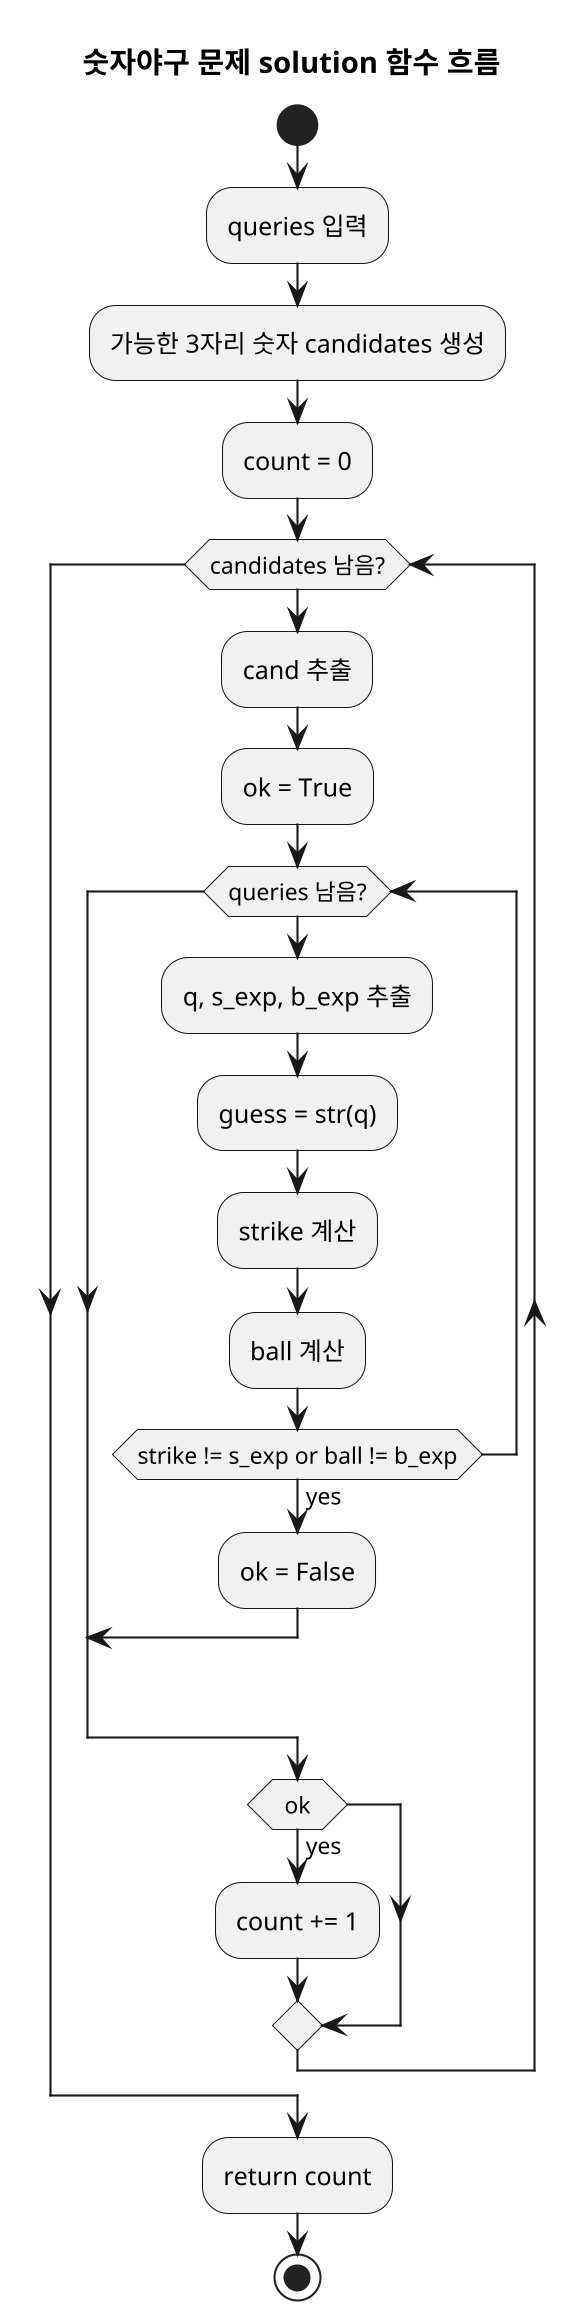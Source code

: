 @startuml
skinparam dpi 200
title 숫자야구 문제 solution 함수 흐름

start

:queries 입력;
:가능한 3자리 숫자 candidates 생성;
:count = 0;

while (candidates 남음?)
  :cand 추출;
  :ok = True;
  while (queries 남음?)
    :q, s_exp, b_exp 추출;
    :guess = str(q);
    :strike 계산;
    :ball 계산;
    if (strike != s_exp or ball != b_exp) then (yes)
      :ok = False;
      break
    endif
  endwhile
  if (ok) then (yes)
    :count += 1;
  endif
endwhile

:return count;
stop

@enduml
